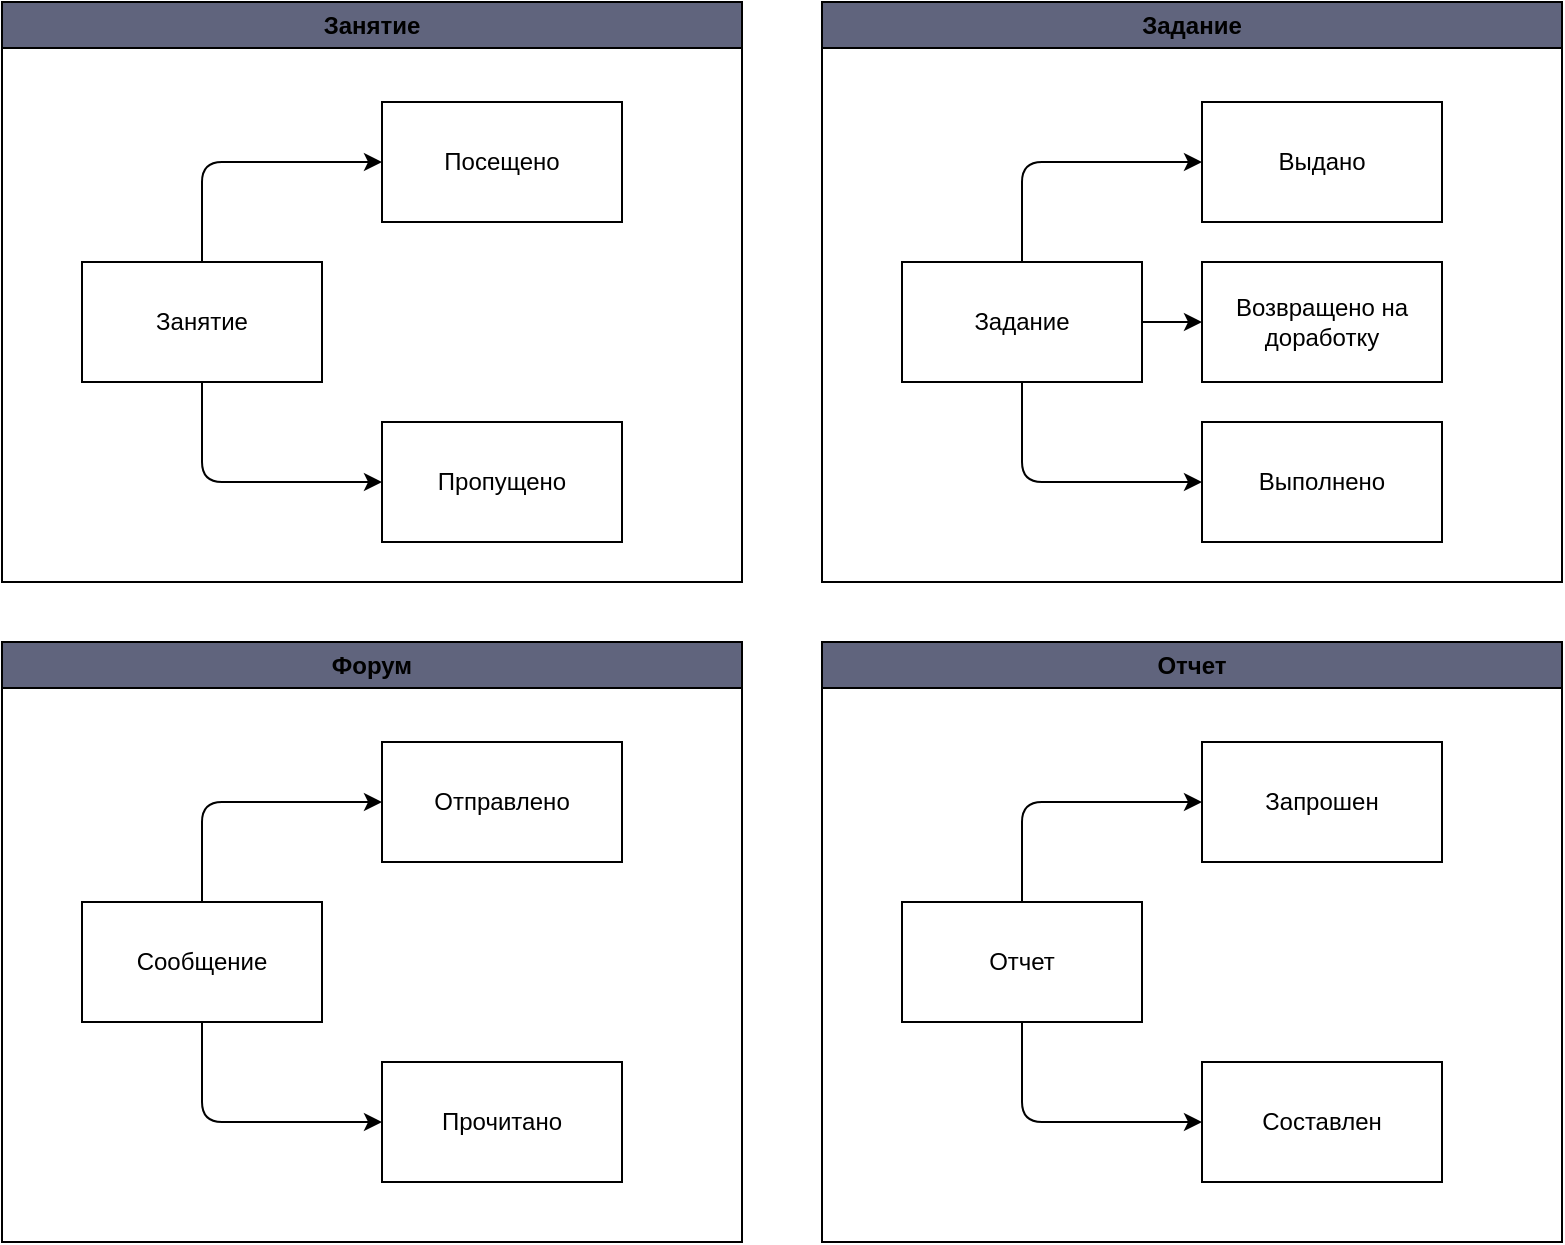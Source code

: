 <mxfile>
    <diagram id="Q_Cfc-3wIeCaXGLubFnJ" name="Page-1">
        <mxGraphModel dx="992" dy="867" grid="1" gridSize="10" guides="1" tooltips="1" connect="1" arrows="1" fold="1" page="1" pageScale="1" pageWidth="850" pageHeight="1100" math="0" shadow="0">
            <root>
                <mxCell id="0"/>
                <mxCell id="1" parent="0"/>
                <mxCell id="104" value="Занятие" style="swimlane;whiteSpace=wrap;html=1;fillColor=#60647D;" vertex="1" parent="1">
                    <mxGeometry x="40" y="70" width="370" height="290" as="geometry"/>
                </mxCell>
                <mxCell id="105" value="Занятие" style="rounded=0;whiteSpace=wrap;html=1;" vertex="1" parent="104">
                    <mxGeometry x="40" y="130" width="120" height="60" as="geometry"/>
                </mxCell>
                <mxCell id="106" value="Посещено" style="rounded=0;whiteSpace=wrap;html=1;" vertex="1" parent="104">
                    <mxGeometry x="190" y="50" width="120" height="60" as="geometry"/>
                </mxCell>
                <mxCell id="107" value="Пропущено" style="rounded=0;whiteSpace=wrap;html=1;" vertex="1" parent="104">
                    <mxGeometry x="190" y="210" width="120" height="60" as="geometry"/>
                </mxCell>
                <mxCell id="108" value="" style="endArrow=classic;html=1;exitX=0.5;exitY=0;exitDx=0;exitDy=0;entryX=0;entryY=0.5;entryDx=0;entryDy=0;" edge="1" parent="104" source="105" target="106">
                    <mxGeometry width="50" height="50" relative="1" as="geometry">
                        <mxPoint x="360" y="230" as="sourcePoint"/>
                        <mxPoint x="410" y="180" as="targetPoint"/>
                        <Array as="points">
                            <mxPoint x="100" y="80"/>
                        </Array>
                    </mxGeometry>
                </mxCell>
                <mxCell id="109" value="" style="endArrow=classic;html=1;exitX=0.5;exitY=1;exitDx=0;exitDy=0;entryX=0;entryY=0.5;entryDx=0;entryDy=0;" edge="1" parent="104" source="105" target="107">
                    <mxGeometry width="50" height="50" relative="1" as="geometry">
                        <mxPoint x="110" y="140" as="sourcePoint"/>
                        <mxPoint x="200" y="60" as="targetPoint"/>
                        <Array as="points">
                            <mxPoint x="100" y="240"/>
                        </Array>
                    </mxGeometry>
                </mxCell>
                <mxCell id="110" value="Задание" style="swimlane;whiteSpace=wrap;html=1;fillColor=#60647D;" vertex="1" parent="1">
                    <mxGeometry x="450" y="70" width="370" height="290" as="geometry"/>
                </mxCell>
                <mxCell id="111" value="Задание" style="rounded=0;whiteSpace=wrap;html=1;" vertex="1" parent="110">
                    <mxGeometry x="40" y="130" width="120" height="60" as="geometry"/>
                </mxCell>
                <mxCell id="112" value="Выдано" style="rounded=0;whiteSpace=wrap;html=1;" vertex="1" parent="110">
                    <mxGeometry x="190" y="50" width="120" height="60" as="geometry"/>
                </mxCell>
                <mxCell id="113" value="Выполнено" style="rounded=0;whiteSpace=wrap;html=1;" vertex="1" parent="110">
                    <mxGeometry x="190" y="210" width="120" height="60" as="geometry"/>
                </mxCell>
                <mxCell id="114" value="" style="endArrow=classic;html=1;exitX=0.5;exitY=0;exitDx=0;exitDy=0;entryX=0;entryY=0.5;entryDx=0;entryDy=0;" edge="1" parent="110" source="111" target="112">
                    <mxGeometry width="50" height="50" relative="1" as="geometry">
                        <mxPoint x="360" y="230" as="sourcePoint"/>
                        <mxPoint x="410" y="180" as="targetPoint"/>
                        <Array as="points">
                            <mxPoint x="100" y="80"/>
                        </Array>
                    </mxGeometry>
                </mxCell>
                <mxCell id="115" value="" style="endArrow=classic;html=1;exitX=0.5;exitY=1;exitDx=0;exitDy=0;entryX=0;entryY=0.5;entryDx=0;entryDy=0;" edge="1" parent="110" source="111" target="113">
                    <mxGeometry width="50" height="50" relative="1" as="geometry">
                        <mxPoint x="110" y="140" as="sourcePoint"/>
                        <mxPoint x="200" y="60" as="targetPoint"/>
                        <Array as="points">
                            <mxPoint x="100" y="240"/>
                        </Array>
                    </mxGeometry>
                </mxCell>
                <mxCell id="116" value="Возвращено на&lt;br&gt;доработку" style="rounded=0;whiteSpace=wrap;html=1;" vertex="1" parent="110">
                    <mxGeometry x="190" y="130" width="120" height="60" as="geometry"/>
                </mxCell>
                <mxCell id="117" value="" style="endArrow=classic;html=1;entryX=0;entryY=0.5;entryDx=0;entryDy=0;exitX=1;exitY=0.5;exitDx=0;exitDy=0;" edge="1" parent="110" source="111" target="116">
                    <mxGeometry width="50" height="50" relative="1" as="geometry">
                        <mxPoint x="-50" y="250" as="sourcePoint"/>
                        <mxPoint y="200" as="targetPoint"/>
                    </mxGeometry>
                </mxCell>
                <mxCell id="118" value="Форум" style="swimlane;whiteSpace=wrap;html=1;fillColor=#60647D;" vertex="1" parent="1">
                    <mxGeometry x="40" y="390" width="370" height="300" as="geometry"/>
                </mxCell>
                <mxCell id="119" value="Сообщение" style="rounded=0;whiteSpace=wrap;html=1;" vertex="1" parent="118">
                    <mxGeometry x="40" y="130" width="120" height="60" as="geometry"/>
                </mxCell>
                <mxCell id="120" value="Отправлено" style="rounded=0;whiteSpace=wrap;html=1;" vertex="1" parent="118">
                    <mxGeometry x="190" y="50" width="120" height="60" as="geometry"/>
                </mxCell>
                <mxCell id="121" value="Прочитано" style="rounded=0;whiteSpace=wrap;html=1;" vertex="1" parent="118">
                    <mxGeometry x="190" y="210" width="120" height="60" as="geometry"/>
                </mxCell>
                <mxCell id="122" value="" style="endArrow=classic;html=1;exitX=0.5;exitY=0;exitDx=0;exitDy=0;entryX=0;entryY=0.5;entryDx=0;entryDy=0;" edge="1" parent="118" source="119" target="120">
                    <mxGeometry width="50" height="50" relative="1" as="geometry">
                        <mxPoint x="360" y="230" as="sourcePoint"/>
                        <mxPoint x="410" y="180" as="targetPoint"/>
                        <Array as="points">
                            <mxPoint x="100" y="80"/>
                        </Array>
                    </mxGeometry>
                </mxCell>
                <mxCell id="123" value="" style="endArrow=classic;html=1;exitX=0.5;exitY=1;exitDx=0;exitDy=0;entryX=0;entryY=0.5;entryDx=0;entryDy=0;" edge="1" parent="118" source="119" target="121">
                    <mxGeometry width="50" height="50" relative="1" as="geometry">
                        <mxPoint x="110" y="140" as="sourcePoint"/>
                        <mxPoint x="200" y="60" as="targetPoint"/>
                        <Array as="points">
                            <mxPoint x="100" y="240"/>
                        </Array>
                    </mxGeometry>
                </mxCell>
                <mxCell id="124" value="Отчет" style="swimlane;whiteSpace=wrap;html=1;fillColor=#60647D;" vertex="1" parent="1">
                    <mxGeometry x="450" y="390" width="370" height="300" as="geometry"/>
                </mxCell>
                <mxCell id="125" value="Отчет" style="rounded=0;whiteSpace=wrap;html=1;" vertex="1" parent="124">
                    <mxGeometry x="40" y="130" width="120" height="60" as="geometry"/>
                </mxCell>
                <mxCell id="126" value="Запрошен" style="rounded=0;whiteSpace=wrap;html=1;" vertex="1" parent="124">
                    <mxGeometry x="190" y="50" width="120" height="60" as="geometry"/>
                </mxCell>
                <mxCell id="127" value="Составлен" style="rounded=0;whiteSpace=wrap;html=1;" vertex="1" parent="124">
                    <mxGeometry x="190" y="210" width="120" height="60" as="geometry"/>
                </mxCell>
                <mxCell id="128" value="" style="endArrow=classic;html=1;exitX=0.5;exitY=0;exitDx=0;exitDy=0;entryX=0;entryY=0.5;entryDx=0;entryDy=0;" edge="1" parent="124" source="125" target="126">
                    <mxGeometry width="50" height="50" relative="1" as="geometry">
                        <mxPoint x="360" y="230" as="sourcePoint"/>
                        <mxPoint x="410" y="180" as="targetPoint"/>
                        <Array as="points">
                            <mxPoint x="100" y="80"/>
                        </Array>
                    </mxGeometry>
                </mxCell>
                <mxCell id="129" value="" style="endArrow=classic;html=1;exitX=0.5;exitY=1;exitDx=0;exitDy=0;entryX=0;entryY=0.5;entryDx=0;entryDy=0;" edge="1" parent="124" source="125" target="127">
                    <mxGeometry width="50" height="50" relative="1" as="geometry">
                        <mxPoint x="110" y="140" as="sourcePoint"/>
                        <mxPoint x="200" y="60" as="targetPoint"/>
                        <Array as="points">
                            <mxPoint x="100" y="240"/>
                        </Array>
                    </mxGeometry>
                </mxCell>
            </root>
        </mxGraphModel>
    </diagram>
</mxfile>